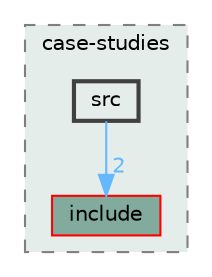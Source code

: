 digraph "analyzers/dataframe/case-studies/src"
{
 // LATEX_PDF_SIZE
  bgcolor="transparent";
  edge [fontname=Helvetica,fontsize=10,labelfontname=Helvetica,labelfontsize=10];
  node [fontname=Helvetica,fontsize=10,shape=box,height=0.2,width=0.4];
  compound=true
  subgraph clusterdir_b69ebb5fe77e2572b7058b30dd2caaff {
    graph [ bgcolor="#e4edea", pencolor="grey50", label="case-studies", fontname=Helvetica,fontsize=10 style="filled,dashed", URL="dir_b69ebb5fe77e2572b7058b30dd2caaff.html",tooltip=""]
  dir_f8e9a60acf5a67ab8f9e073a7b595250 [label="include", fillcolor="#82ab9d", color="red", style="filled", URL="dir_f8e9a60acf5a67ab8f9e073a7b595250.html",tooltip=""];
  dir_f0731bc6e83d18879b7860d9ab3e4496 [label="src", fillcolor="#e4edea", color="grey25", style="filled,bold", URL="dir_f0731bc6e83d18879b7860d9ab3e4496.html",tooltip=""];
  }
  dir_f0731bc6e83d18879b7860d9ab3e4496->dir_f8e9a60acf5a67ab8f9e073a7b595250 [headlabel="2", labeldistance=1.5 headhref="dir_000015_000007.html" href="dir_000015_000007.html" color="steelblue1" fontcolor="steelblue1"];
}
